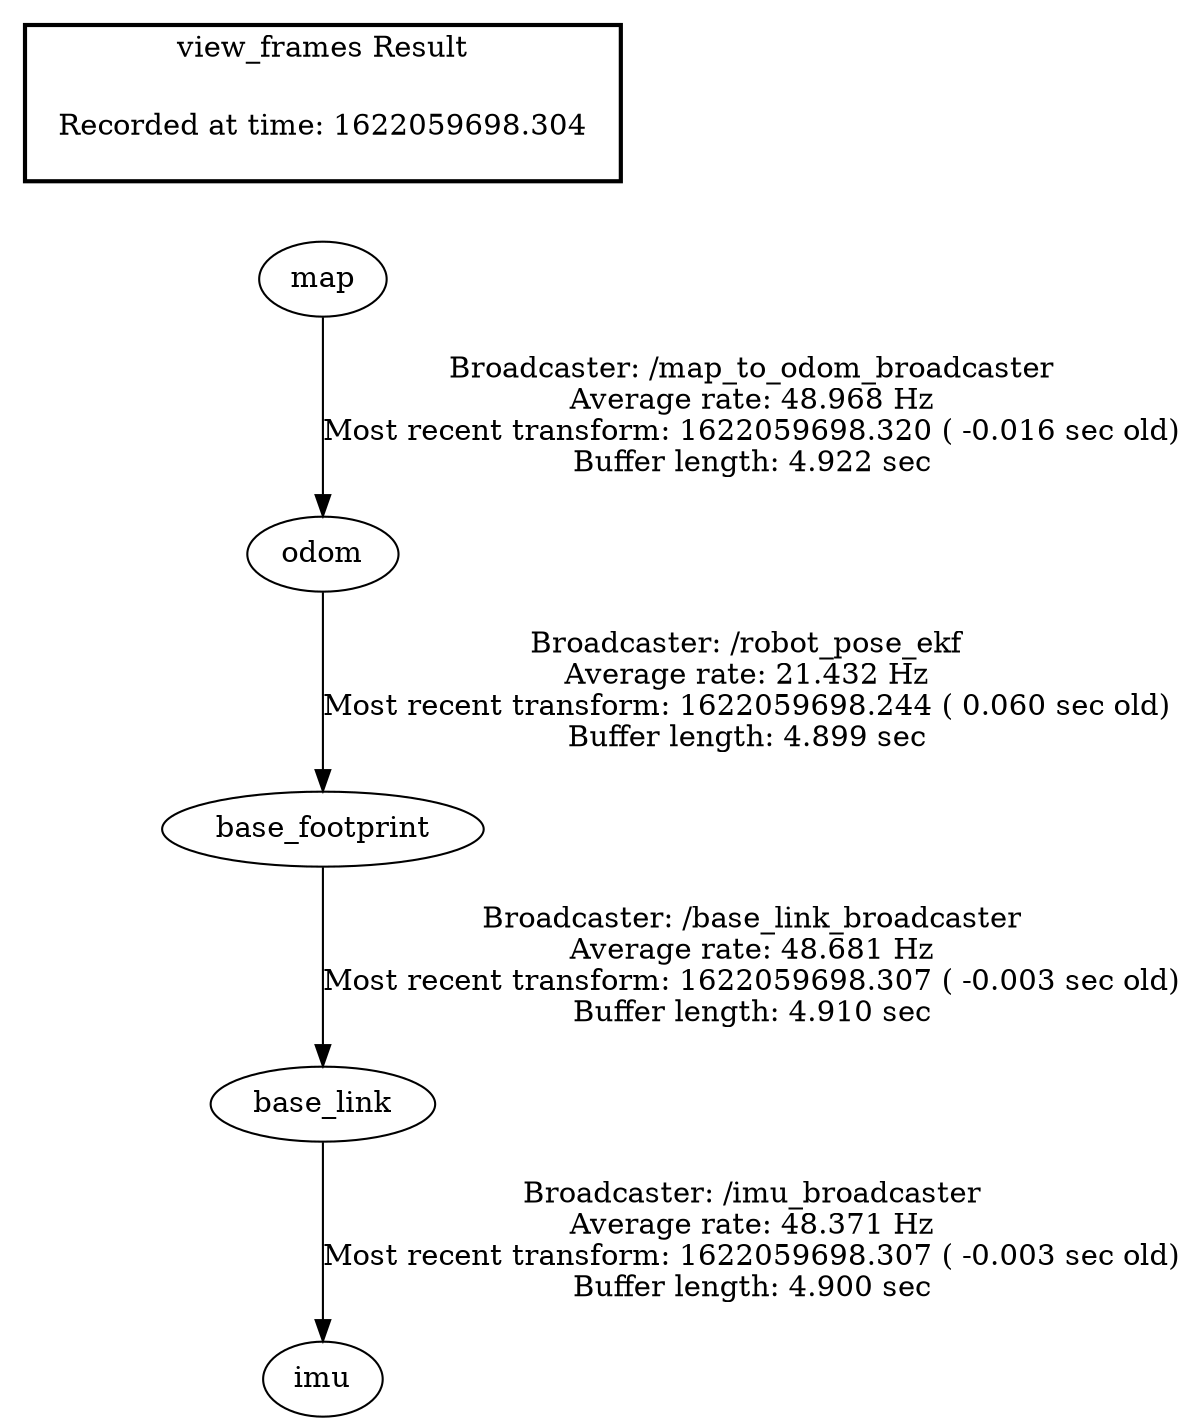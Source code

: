 digraph G {
"base_footprint" -> "base_link"[label="Broadcaster: /base_link_broadcaster\nAverage rate: 48.681 Hz\nMost recent transform: 1622059698.307 ( -0.003 sec old)\nBuffer length: 4.910 sec\n"];
"odom" -> "base_footprint"[label="Broadcaster: /robot_pose_ekf\nAverage rate: 21.432 Hz\nMost recent transform: 1622059698.244 ( 0.060 sec old)\nBuffer length: 4.899 sec\n"];
"map" -> "odom"[label="Broadcaster: /map_to_odom_broadcaster\nAverage rate: 48.968 Hz\nMost recent transform: 1622059698.320 ( -0.016 sec old)\nBuffer length: 4.922 sec\n"];
"base_link" -> "imu"[label="Broadcaster: /imu_broadcaster\nAverage rate: 48.371 Hz\nMost recent transform: 1622059698.307 ( -0.003 sec old)\nBuffer length: 4.900 sec\n"];
edge [style=invis];
 subgraph cluster_legend { style=bold; color=black; label ="view_frames Result";
"Recorded at time: 1622059698.304"[ shape=plaintext ] ;
 }->"map";
}